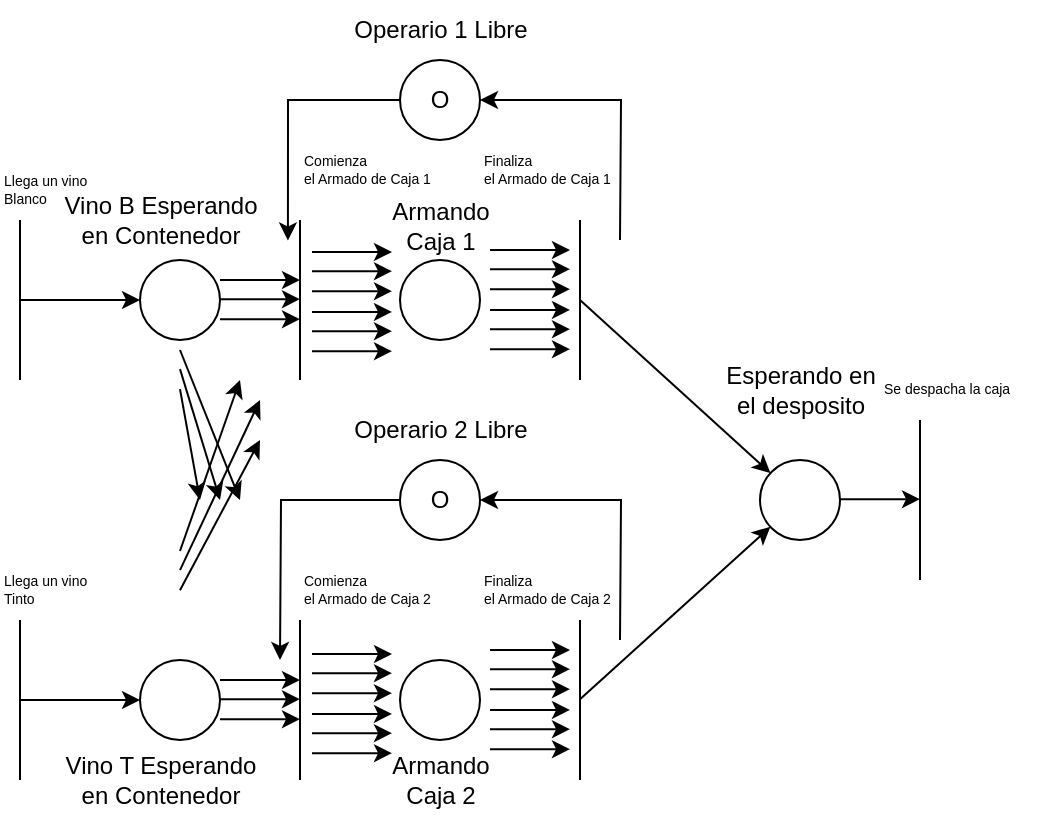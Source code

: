 <mxfile version="24.7.17">
  <diagram name="Página-1" id="cMCscixI19nPfR6um9P4">
    <mxGraphModel dx="1035" dy="626" grid="1" gridSize="10" guides="1" tooltips="1" connect="1" arrows="1" fold="1" page="1" pageScale="1" pageWidth="827" pageHeight="1169" math="0" shadow="0">
      <root>
        <mxCell id="0" />
        <mxCell id="1" parent="0" />
        <mxCell id="wLJ4JzAqykcAb_q9Na1e-1" value="" style="endArrow=none;html=1;rounded=0;" parent="1" edge="1">
          <mxGeometry width="50" height="50" relative="1" as="geometry">
            <mxPoint x="40" y="320" as="sourcePoint" />
            <mxPoint x="40" y="240" as="targetPoint" />
          </mxGeometry>
        </mxCell>
        <mxCell id="wLJ4JzAqykcAb_q9Na1e-2" value="" style="endArrow=classic;html=1;rounded=0;" parent="1" edge="1">
          <mxGeometry width="50" height="50" relative="1" as="geometry">
            <mxPoint x="40" y="280" as="sourcePoint" />
            <mxPoint x="100" y="280" as="targetPoint" />
          </mxGeometry>
        </mxCell>
        <mxCell id="wLJ4JzAqykcAb_q9Na1e-3" value="" style="ellipse;whiteSpace=wrap;html=1;aspect=fixed;" parent="1" vertex="1">
          <mxGeometry x="100" y="260" width="40" height="40" as="geometry" />
        </mxCell>
        <mxCell id="wLJ4JzAqykcAb_q9Na1e-4" value="" style="endArrow=none;html=1;rounded=0;" parent="1" edge="1">
          <mxGeometry width="50" height="50" relative="1" as="geometry">
            <mxPoint x="180" y="320" as="sourcePoint" />
            <mxPoint x="180" y="240" as="targetPoint" />
          </mxGeometry>
        </mxCell>
        <mxCell id="wLJ4JzAqykcAb_q9Na1e-6" value="" style="endArrow=classic;html=1;rounded=0;entryX=0;entryY=0.5;entryDx=0;entryDy=0;" parent="1" edge="1">
          <mxGeometry width="50" height="50" relative="1" as="geometry">
            <mxPoint x="140" y="279.58" as="sourcePoint" />
            <mxPoint x="180" y="279.58" as="targetPoint" />
          </mxGeometry>
        </mxCell>
        <mxCell id="wLJ4JzAqykcAb_q9Na1e-7" value="&lt;h5 style=&quot;font-size: 7px;&quot;&gt;&lt;span style=&quot;font-weight: normal;&quot;&gt;Llega un vino&lt;br&gt;Blanco&lt;/span&gt;&lt;/h5&gt;" style="text;html=1;align=left;verticalAlign=middle;resizable=0;points=[];autosize=1;strokeColor=none;fillColor=none;" parent="1" vertex="1">
          <mxGeometry x="30" y="200" width="70" height="50" as="geometry" />
        </mxCell>
        <mxCell id="wLJ4JzAqykcAb_q9Na1e-8" value="Vino B Esperando&lt;div&gt;en Contenedor&lt;/div&gt;" style="text;html=1;align=center;verticalAlign=middle;resizable=0;points=[];autosize=1;strokeColor=none;fillColor=none;" parent="1" vertex="1">
          <mxGeometry x="50" y="220" width="120" height="40" as="geometry" />
        </mxCell>
        <mxCell id="wLJ4JzAqykcAb_q9Na1e-9" value="" style="endArrow=classic;html=1;rounded=0;entryX=0;entryY=0.5;entryDx=0;entryDy=0;" parent="1" edge="1">
          <mxGeometry width="50" height="50" relative="1" as="geometry">
            <mxPoint x="140" y="289.58" as="sourcePoint" />
            <mxPoint x="180" y="289.58" as="targetPoint" />
          </mxGeometry>
        </mxCell>
        <mxCell id="wLJ4JzAqykcAb_q9Na1e-10" value="" style="endArrow=classic;html=1;rounded=0;entryX=0;entryY=0.5;entryDx=0;entryDy=0;" parent="1" edge="1">
          <mxGeometry width="50" height="50" relative="1" as="geometry">
            <mxPoint x="140" y="270" as="sourcePoint" />
            <mxPoint x="180" y="270" as="targetPoint" />
          </mxGeometry>
        </mxCell>
        <mxCell id="wLJ4JzAqykcAb_q9Na1e-11" value="" style="ellipse;whiteSpace=wrap;html=1;aspect=fixed;" parent="1" vertex="1">
          <mxGeometry x="230" y="260" width="40" height="40" as="geometry" />
        </mxCell>
        <mxCell id="wLJ4JzAqykcAb_q9Na1e-12" value="" style="endArrow=none;html=1;rounded=0;" parent="1" edge="1">
          <mxGeometry width="50" height="50" relative="1" as="geometry">
            <mxPoint x="320" y="320" as="sourcePoint" />
            <mxPoint x="320" y="240" as="targetPoint" />
          </mxGeometry>
        </mxCell>
        <mxCell id="wLJ4JzAqykcAb_q9Na1e-13" value="" style="endArrow=classic;html=1;rounded=0;" parent="1" target="wLJ4JzAqykcAb_q9Na1e-27" edge="1">
          <mxGeometry width="50" height="50" relative="1" as="geometry">
            <mxPoint x="320" y="280" as="sourcePoint" />
            <mxPoint x="380" y="280" as="targetPoint" />
          </mxGeometry>
        </mxCell>
        <mxCell id="wLJ4JzAqykcAb_q9Na1e-15" value="" style="endArrow=classic;html=1;rounded=0;entryX=0;entryY=0.5;entryDx=0;entryDy=0;" parent="1" edge="1">
          <mxGeometry width="50" height="50" relative="1" as="geometry">
            <mxPoint x="186" y="265.58" as="sourcePoint" />
            <mxPoint x="226" y="265.58" as="targetPoint" />
          </mxGeometry>
        </mxCell>
        <mxCell id="wLJ4JzAqykcAb_q9Na1e-16" value="" style="endArrow=classic;html=1;rounded=0;entryX=0;entryY=0.5;entryDx=0;entryDy=0;" parent="1" edge="1">
          <mxGeometry width="50" height="50" relative="1" as="geometry">
            <mxPoint x="186" y="275.58" as="sourcePoint" />
            <mxPoint x="226" y="275.58" as="targetPoint" />
          </mxGeometry>
        </mxCell>
        <mxCell id="wLJ4JzAqykcAb_q9Na1e-17" value="" style="endArrow=classic;html=1;rounded=0;entryX=0;entryY=0.5;entryDx=0;entryDy=0;" parent="1" edge="1">
          <mxGeometry width="50" height="50" relative="1" as="geometry">
            <mxPoint x="186" y="256" as="sourcePoint" />
            <mxPoint x="226" y="256" as="targetPoint" />
          </mxGeometry>
        </mxCell>
        <mxCell id="wLJ4JzAqykcAb_q9Na1e-20" style="edgeStyle=orthogonalEdgeStyle;rounded=0;orthogonalLoop=1;jettySize=auto;html=1;endArrow=none;endFill=0;startArrow=classic;startFill=1;" parent="1" source="wLJ4JzAqykcAb_q9Na1e-18" edge="1">
          <mxGeometry relative="1" as="geometry">
            <mxPoint x="340" y="250" as="targetPoint" />
          </mxGeometry>
        </mxCell>
        <mxCell id="wLJ4JzAqykcAb_q9Na1e-18" value="O" style="ellipse;whiteSpace=wrap;html=1;aspect=fixed;" parent="1" vertex="1">
          <mxGeometry x="230" y="160" width="40" height="40" as="geometry" />
        </mxCell>
        <mxCell id="wLJ4JzAqykcAb_q9Na1e-19" value="Operario 1 Libre" style="text;html=1;align=center;verticalAlign=middle;resizable=0;points=[];autosize=1;strokeColor=none;fillColor=none;" parent="1" vertex="1">
          <mxGeometry x="195" y="130" width="110" height="30" as="geometry" />
        </mxCell>
        <mxCell id="wLJ4JzAqykcAb_q9Na1e-21" style="edgeStyle=orthogonalEdgeStyle;rounded=0;orthogonalLoop=1;jettySize=auto;html=1;entryX=1.033;entryY=0.756;entryDx=0;entryDy=0;entryPerimeter=0;" parent="1" source="wLJ4JzAqykcAb_q9Na1e-18" target="wLJ4JzAqykcAb_q9Na1e-8" edge="1">
          <mxGeometry relative="1" as="geometry" />
        </mxCell>
        <mxCell id="wLJ4JzAqykcAb_q9Na1e-23" value="Armando&lt;div&gt;Caja 1&lt;/div&gt;" style="text;html=1;align=center;verticalAlign=middle;resizable=0;points=[];autosize=1;strokeColor=none;fillColor=none;" parent="1" vertex="1">
          <mxGeometry x="215" y="223" width="70" height="40" as="geometry" />
        </mxCell>
        <mxCell id="wLJ4JzAqykcAb_q9Na1e-24" value="&lt;h5 style=&quot;font-size: 7px;&quot;&gt;&lt;span style=&quot;font-weight: normal;&quot;&gt;Comienza&lt;br&gt;el Armado de Caja 1&lt;/span&gt;&lt;/h5&gt;" style="text;html=1;align=left;verticalAlign=middle;resizable=0;points=[];autosize=1;strokeColor=none;fillColor=none;" parent="1" vertex="1">
          <mxGeometry x="180" y="190" width="90" height="50" as="geometry" />
        </mxCell>
        <mxCell id="wLJ4JzAqykcAb_q9Na1e-25" value="&lt;h5 style=&quot;font-size: 7px;&quot;&gt;&lt;span style=&quot;font-weight: normal;&quot;&gt;Finaliza&lt;br&gt;el Armado de Caja 1&lt;/span&gt;&lt;/h5&gt;" style="text;html=1;align=left;verticalAlign=middle;resizable=0;points=[];autosize=1;strokeColor=none;fillColor=none;" parent="1" vertex="1">
          <mxGeometry x="270" y="190" width="90" height="50" as="geometry" />
        </mxCell>
        <mxCell id="wLJ4JzAqykcAb_q9Na1e-27" value="" style="ellipse;whiteSpace=wrap;html=1;aspect=fixed;" parent="1" vertex="1">
          <mxGeometry x="410" y="360" width="40" height="40" as="geometry" />
        </mxCell>
        <mxCell id="wLJ4JzAqykcAb_q9Na1e-28" value="" style="endArrow=none;html=1;rounded=0;" parent="1" edge="1">
          <mxGeometry width="50" height="50" relative="1" as="geometry">
            <mxPoint x="490" y="420" as="sourcePoint" />
            <mxPoint x="490" y="340" as="targetPoint" />
          </mxGeometry>
        </mxCell>
        <mxCell id="wLJ4JzAqykcAb_q9Na1e-30" value="" style="endArrow=classic;html=1;rounded=0;entryX=0;entryY=0.5;entryDx=0;entryDy=0;" parent="1" edge="1">
          <mxGeometry width="50" height="50" relative="1" as="geometry">
            <mxPoint x="450" y="379.58" as="sourcePoint" />
            <mxPoint x="490" y="379.58" as="targetPoint" />
          </mxGeometry>
        </mxCell>
        <mxCell id="wLJ4JzAqykcAb_q9Na1e-31" value="Esperando en&lt;div&gt;el desposito&lt;/div&gt;" style="text;html=1;align=center;verticalAlign=middle;resizable=0;points=[];autosize=1;strokeColor=none;fillColor=none;" parent="1" vertex="1">
          <mxGeometry x="380" y="305" width="100" height="40" as="geometry" />
        </mxCell>
        <mxCell id="wLJ4JzAqykcAb_q9Na1e-32" value="&lt;h5 style=&quot;font-size: 7px;&quot;&gt;&lt;span style=&quot;font-weight: 400;&quot;&gt;Se despacha la caja&lt;/span&gt;&lt;/h5&gt;" style="text;html=1;align=left;verticalAlign=middle;resizable=0;points=[];autosize=1;strokeColor=none;fillColor=none;" parent="1" vertex="1">
          <mxGeometry x="470" y="300" width="90" height="50" as="geometry" />
        </mxCell>
        <mxCell id="wLJ4JzAqykcAb_q9Na1e-33" value="" style="endArrow=none;html=1;rounded=0;" parent="1" edge="1">
          <mxGeometry width="50" height="50" relative="1" as="geometry">
            <mxPoint x="40" y="520" as="sourcePoint" />
            <mxPoint x="40" y="440" as="targetPoint" />
          </mxGeometry>
        </mxCell>
        <mxCell id="wLJ4JzAqykcAb_q9Na1e-34" value="" style="endArrow=classic;html=1;rounded=0;" parent="1" edge="1">
          <mxGeometry width="50" height="50" relative="1" as="geometry">
            <mxPoint x="40" y="480" as="sourcePoint" />
            <mxPoint x="100" y="480" as="targetPoint" />
          </mxGeometry>
        </mxCell>
        <mxCell id="wLJ4JzAqykcAb_q9Na1e-35" value="" style="ellipse;whiteSpace=wrap;html=1;aspect=fixed;" parent="1" vertex="1">
          <mxGeometry x="100" y="460" width="40" height="40" as="geometry" />
        </mxCell>
        <mxCell id="wLJ4JzAqykcAb_q9Na1e-36" value="" style="endArrow=none;html=1;rounded=0;" parent="1" edge="1">
          <mxGeometry width="50" height="50" relative="1" as="geometry">
            <mxPoint x="180" y="520" as="sourcePoint" />
            <mxPoint x="180" y="440" as="targetPoint" />
          </mxGeometry>
        </mxCell>
        <mxCell id="wLJ4JzAqykcAb_q9Na1e-37" value="" style="endArrow=classic;html=1;rounded=0;entryX=0;entryY=0.5;entryDx=0;entryDy=0;" parent="1" edge="1">
          <mxGeometry width="50" height="50" relative="1" as="geometry">
            <mxPoint x="140" y="479.58" as="sourcePoint" />
            <mxPoint x="180" y="479.58" as="targetPoint" />
          </mxGeometry>
        </mxCell>
        <mxCell id="wLJ4JzAqykcAb_q9Na1e-38" value="&lt;h5 style=&quot;font-size: 7px;&quot;&gt;&lt;span style=&quot;font-weight: normal;&quot;&gt;Llega un vino&lt;br&gt;Tinto&lt;/span&gt;&lt;/h5&gt;" style="text;html=1;align=left;verticalAlign=middle;resizable=0;points=[];autosize=1;strokeColor=none;fillColor=none;" parent="1" vertex="1">
          <mxGeometry x="30" y="400" width="70" height="50" as="geometry" />
        </mxCell>
        <mxCell id="wLJ4JzAqykcAb_q9Na1e-39" value="Vino T Esperando&lt;div&gt;en Contenedor&lt;/div&gt;" style="text;html=1;align=center;verticalAlign=middle;resizable=0;points=[];autosize=1;strokeColor=none;fillColor=none;" parent="1" vertex="1">
          <mxGeometry x="50" y="500" width="120" height="40" as="geometry" />
        </mxCell>
        <mxCell id="wLJ4JzAqykcAb_q9Na1e-40" value="" style="endArrow=classic;html=1;rounded=0;entryX=0;entryY=0.5;entryDx=0;entryDy=0;" parent="1" edge="1">
          <mxGeometry width="50" height="50" relative="1" as="geometry">
            <mxPoint x="140" y="489.58" as="sourcePoint" />
            <mxPoint x="180" y="489.58" as="targetPoint" />
          </mxGeometry>
        </mxCell>
        <mxCell id="wLJ4JzAqykcAb_q9Na1e-41" value="" style="endArrow=classic;html=1;rounded=0;" parent="1" edge="1">
          <mxGeometry width="50" height="50" relative="1" as="geometry">
            <mxPoint x="140" y="470" as="sourcePoint" />
            <mxPoint x="180" y="470" as="targetPoint" />
          </mxGeometry>
        </mxCell>
        <mxCell id="wLJ4JzAqykcAb_q9Na1e-42" value="" style="ellipse;whiteSpace=wrap;html=1;aspect=fixed;" parent="1" vertex="1">
          <mxGeometry x="230" y="460" width="40" height="40" as="geometry" />
        </mxCell>
        <mxCell id="wLJ4JzAqykcAb_q9Na1e-43" value="" style="endArrow=none;html=1;rounded=0;" parent="1" edge="1">
          <mxGeometry width="50" height="50" relative="1" as="geometry">
            <mxPoint x="320" y="520" as="sourcePoint" />
            <mxPoint x="320" y="440" as="targetPoint" />
          </mxGeometry>
        </mxCell>
        <mxCell id="wLJ4JzAqykcAb_q9Na1e-48" style="edgeStyle=orthogonalEdgeStyle;rounded=0;orthogonalLoop=1;jettySize=auto;html=1;endArrow=none;endFill=0;startArrow=classic;startFill=1;" parent="1" source="wLJ4JzAqykcAb_q9Na1e-49" edge="1">
          <mxGeometry relative="1" as="geometry">
            <mxPoint x="340" y="450" as="targetPoint" />
          </mxGeometry>
        </mxCell>
        <mxCell id="wLJ4JzAqykcAb_q9Na1e-49" value="O" style="ellipse;whiteSpace=wrap;html=1;aspect=fixed;" parent="1" vertex="1">
          <mxGeometry x="230" y="360" width="40" height="40" as="geometry" />
        </mxCell>
        <mxCell id="wLJ4JzAqykcAb_q9Na1e-50" value="Operario 2 Libre" style="text;html=1;align=center;verticalAlign=middle;resizable=0;points=[];autosize=1;strokeColor=none;fillColor=none;" parent="1" vertex="1">
          <mxGeometry x="195" y="330" width="110" height="30" as="geometry" />
        </mxCell>
        <mxCell id="wLJ4JzAqykcAb_q9Na1e-51" style="edgeStyle=orthogonalEdgeStyle;rounded=0;orthogonalLoop=1;jettySize=auto;html=1;" parent="1" source="wLJ4JzAqykcAb_q9Na1e-49" edge="1">
          <mxGeometry relative="1" as="geometry">
            <mxPoint x="170" y="460" as="targetPoint" />
          </mxGeometry>
        </mxCell>
        <mxCell id="wLJ4JzAqykcAb_q9Na1e-52" value="Armando&lt;div&gt;Caja 2&lt;/div&gt;" style="text;html=1;align=center;verticalAlign=middle;resizable=0;points=[];autosize=1;strokeColor=none;fillColor=none;" parent="1" vertex="1">
          <mxGeometry x="215" y="500" width="70" height="40" as="geometry" />
        </mxCell>
        <mxCell id="wLJ4JzAqykcAb_q9Na1e-53" value="&lt;h5 style=&quot;font-size: 7px;&quot;&gt;&lt;span style=&quot;font-weight: normal;&quot;&gt;Comienza&lt;br&gt;el Armado de Caja 2&lt;/span&gt;&lt;/h5&gt;" style="text;html=1;align=left;verticalAlign=middle;resizable=0;points=[];autosize=1;strokeColor=none;fillColor=none;" parent="1" vertex="1">
          <mxGeometry x="180" y="400" width="90" height="50" as="geometry" />
        </mxCell>
        <mxCell id="wLJ4JzAqykcAb_q9Na1e-54" value="&lt;h5 style=&quot;font-size: 7px;&quot;&gt;&lt;span style=&quot;font-weight: normal;&quot;&gt;Finaliza&lt;br&gt;el Armado de Caja 2&lt;/span&gt;&lt;/h5&gt;" style="text;html=1;align=left;verticalAlign=middle;resizable=0;points=[];autosize=1;strokeColor=none;fillColor=none;" parent="1" vertex="1">
          <mxGeometry x="270" y="400" width="90" height="50" as="geometry" />
        </mxCell>
        <mxCell id="wLJ4JzAqykcAb_q9Na1e-55" value="" style="endArrow=classic;html=1;rounded=0;" parent="1" edge="1">
          <mxGeometry width="50" height="50" relative="1" as="geometry">
            <mxPoint x="120" y="314.58" as="sourcePoint" />
            <mxPoint x="140" y="380" as="targetPoint" />
          </mxGeometry>
        </mxCell>
        <mxCell id="wLJ4JzAqykcAb_q9Na1e-56" value="" style="endArrow=classic;html=1;rounded=0;" parent="1" edge="1">
          <mxGeometry width="50" height="50" relative="1" as="geometry">
            <mxPoint x="120" y="324.58" as="sourcePoint" />
            <mxPoint x="130" y="380" as="targetPoint" />
          </mxGeometry>
        </mxCell>
        <mxCell id="wLJ4JzAqykcAb_q9Na1e-57" value="" style="endArrow=classic;html=1;rounded=0;" parent="1" edge="1">
          <mxGeometry width="50" height="50" relative="1" as="geometry">
            <mxPoint x="120" y="305" as="sourcePoint" />
            <mxPoint x="150" y="380" as="targetPoint" />
          </mxGeometry>
        </mxCell>
        <mxCell id="wLJ4JzAqykcAb_q9Na1e-58" value="" style="endArrow=classic;html=1;rounded=0;" parent="1" edge="1">
          <mxGeometry width="50" height="50" relative="1" as="geometry">
            <mxPoint x="120" y="415.08" as="sourcePoint" />
            <mxPoint x="160" y="330" as="targetPoint" />
          </mxGeometry>
        </mxCell>
        <mxCell id="wLJ4JzAqykcAb_q9Na1e-59" value="" style="endArrow=classic;html=1;rounded=0;" parent="1" edge="1">
          <mxGeometry width="50" height="50" relative="1" as="geometry">
            <mxPoint x="120" y="425.08" as="sourcePoint" />
            <mxPoint x="160" y="350" as="targetPoint" />
          </mxGeometry>
        </mxCell>
        <mxCell id="wLJ4JzAqykcAb_q9Na1e-60" value="" style="endArrow=classic;html=1;rounded=0;" parent="1" edge="1">
          <mxGeometry width="50" height="50" relative="1" as="geometry">
            <mxPoint x="120" y="405.5" as="sourcePoint" />
            <mxPoint x="150" y="320" as="targetPoint" />
          </mxGeometry>
        </mxCell>
        <mxCell id="wLJ4JzAqykcAb_q9Na1e-61" value="" style="endArrow=classic;html=1;rounded=0;" parent="1" target="wLJ4JzAqykcAb_q9Na1e-27" edge="1">
          <mxGeometry width="50" height="50" relative="1" as="geometry">
            <mxPoint x="320" y="479.66" as="sourcePoint" />
            <mxPoint x="360" y="479.66" as="targetPoint" />
          </mxGeometry>
        </mxCell>
        <mxCell id="--feYxdzkC56n0ldyZ8u-1" value="" style="endArrow=classic;html=1;rounded=0;entryX=0;entryY=0.5;entryDx=0;entryDy=0;" edge="1" parent="1">
          <mxGeometry width="50" height="50" relative="1" as="geometry">
            <mxPoint x="186" y="295.57" as="sourcePoint" />
            <mxPoint x="226" y="295.57" as="targetPoint" />
          </mxGeometry>
        </mxCell>
        <mxCell id="--feYxdzkC56n0ldyZ8u-2" value="" style="endArrow=classic;html=1;rounded=0;entryX=0;entryY=0.5;entryDx=0;entryDy=0;" edge="1" parent="1">
          <mxGeometry width="50" height="50" relative="1" as="geometry">
            <mxPoint x="186" y="305.57" as="sourcePoint" />
            <mxPoint x="226" y="305.57" as="targetPoint" />
          </mxGeometry>
        </mxCell>
        <mxCell id="--feYxdzkC56n0ldyZ8u-3" value="" style="endArrow=classic;html=1;rounded=0;entryX=0;entryY=0.5;entryDx=0;entryDy=0;" edge="1" parent="1">
          <mxGeometry width="50" height="50" relative="1" as="geometry">
            <mxPoint x="186" y="285.99" as="sourcePoint" />
            <mxPoint x="226" y="285.99" as="targetPoint" />
          </mxGeometry>
        </mxCell>
        <mxCell id="--feYxdzkC56n0ldyZ8u-4" value="" style="endArrow=classic;html=1;rounded=0;entryX=0;entryY=0.5;entryDx=0;entryDy=0;" edge="1" parent="1">
          <mxGeometry width="50" height="50" relative="1" as="geometry">
            <mxPoint x="275" y="264.58" as="sourcePoint" />
            <mxPoint x="315" y="264.58" as="targetPoint" />
          </mxGeometry>
        </mxCell>
        <mxCell id="--feYxdzkC56n0ldyZ8u-5" value="" style="endArrow=classic;html=1;rounded=0;entryX=0;entryY=0.5;entryDx=0;entryDy=0;" edge="1" parent="1">
          <mxGeometry width="50" height="50" relative="1" as="geometry">
            <mxPoint x="275" y="274.58" as="sourcePoint" />
            <mxPoint x="315" y="274.58" as="targetPoint" />
          </mxGeometry>
        </mxCell>
        <mxCell id="--feYxdzkC56n0ldyZ8u-6" value="" style="endArrow=classic;html=1;rounded=0;entryX=0;entryY=0.5;entryDx=0;entryDy=0;" edge="1" parent="1">
          <mxGeometry width="50" height="50" relative="1" as="geometry">
            <mxPoint x="275" y="255" as="sourcePoint" />
            <mxPoint x="315" y="255" as="targetPoint" />
          </mxGeometry>
        </mxCell>
        <mxCell id="--feYxdzkC56n0ldyZ8u-7" value="" style="endArrow=classic;html=1;rounded=0;entryX=0;entryY=0.5;entryDx=0;entryDy=0;" edge="1" parent="1">
          <mxGeometry width="50" height="50" relative="1" as="geometry">
            <mxPoint x="275" y="294.57" as="sourcePoint" />
            <mxPoint x="315" y="294.57" as="targetPoint" />
          </mxGeometry>
        </mxCell>
        <mxCell id="--feYxdzkC56n0ldyZ8u-8" value="" style="endArrow=classic;html=1;rounded=0;entryX=0;entryY=0.5;entryDx=0;entryDy=0;" edge="1" parent="1">
          <mxGeometry width="50" height="50" relative="1" as="geometry">
            <mxPoint x="275" y="304.57" as="sourcePoint" />
            <mxPoint x="315" y="304.57" as="targetPoint" />
          </mxGeometry>
        </mxCell>
        <mxCell id="--feYxdzkC56n0ldyZ8u-9" value="" style="endArrow=classic;html=1;rounded=0;entryX=0;entryY=0.5;entryDx=0;entryDy=0;" edge="1" parent="1">
          <mxGeometry width="50" height="50" relative="1" as="geometry">
            <mxPoint x="275" y="284.99" as="sourcePoint" />
            <mxPoint x="315" y="284.99" as="targetPoint" />
          </mxGeometry>
        </mxCell>
        <mxCell id="--feYxdzkC56n0ldyZ8u-10" value="" style="endArrow=classic;html=1;rounded=0;entryX=0;entryY=0.5;entryDx=0;entryDy=0;" edge="1" parent="1">
          <mxGeometry width="50" height="50" relative="1" as="geometry">
            <mxPoint x="186" y="466.58" as="sourcePoint" />
            <mxPoint x="226" y="466.58" as="targetPoint" />
          </mxGeometry>
        </mxCell>
        <mxCell id="--feYxdzkC56n0ldyZ8u-11" value="" style="endArrow=classic;html=1;rounded=0;entryX=0;entryY=0.5;entryDx=0;entryDy=0;" edge="1" parent="1">
          <mxGeometry width="50" height="50" relative="1" as="geometry">
            <mxPoint x="186" y="476.58" as="sourcePoint" />
            <mxPoint x="226" y="476.58" as="targetPoint" />
          </mxGeometry>
        </mxCell>
        <mxCell id="--feYxdzkC56n0ldyZ8u-12" value="" style="endArrow=classic;html=1;rounded=0;entryX=0;entryY=0.5;entryDx=0;entryDy=0;" edge="1" parent="1">
          <mxGeometry width="50" height="50" relative="1" as="geometry">
            <mxPoint x="186" y="457" as="sourcePoint" />
            <mxPoint x="226" y="457" as="targetPoint" />
          </mxGeometry>
        </mxCell>
        <mxCell id="--feYxdzkC56n0ldyZ8u-13" value="" style="endArrow=classic;html=1;rounded=0;entryX=0;entryY=0.5;entryDx=0;entryDy=0;" edge="1" parent="1">
          <mxGeometry width="50" height="50" relative="1" as="geometry">
            <mxPoint x="186" y="496.57" as="sourcePoint" />
            <mxPoint x="226" y="496.57" as="targetPoint" />
          </mxGeometry>
        </mxCell>
        <mxCell id="--feYxdzkC56n0ldyZ8u-14" value="" style="endArrow=classic;html=1;rounded=0;entryX=0;entryY=0.5;entryDx=0;entryDy=0;" edge="1" parent="1">
          <mxGeometry width="50" height="50" relative="1" as="geometry">
            <mxPoint x="186" y="506.57" as="sourcePoint" />
            <mxPoint x="226" y="506.57" as="targetPoint" />
          </mxGeometry>
        </mxCell>
        <mxCell id="--feYxdzkC56n0ldyZ8u-15" value="" style="endArrow=classic;html=1;rounded=0;entryX=0;entryY=0.5;entryDx=0;entryDy=0;" edge="1" parent="1">
          <mxGeometry width="50" height="50" relative="1" as="geometry">
            <mxPoint x="186" y="486.99" as="sourcePoint" />
            <mxPoint x="226" y="486.99" as="targetPoint" />
          </mxGeometry>
        </mxCell>
        <mxCell id="--feYxdzkC56n0ldyZ8u-16" value="" style="endArrow=classic;html=1;rounded=0;entryX=0;entryY=0.5;entryDx=0;entryDy=0;" edge="1" parent="1">
          <mxGeometry width="50" height="50" relative="1" as="geometry">
            <mxPoint x="275" y="464.58" as="sourcePoint" />
            <mxPoint x="315" y="464.58" as="targetPoint" />
          </mxGeometry>
        </mxCell>
        <mxCell id="--feYxdzkC56n0ldyZ8u-17" value="" style="endArrow=classic;html=1;rounded=0;entryX=0;entryY=0.5;entryDx=0;entryDy=0;" edge="1" parent="1">
          <mxGeometry width="50" height="50" relative="1" as="geometry">
            <mxPoint x="275" y="474.58" as="sourcePoint" />
            <mxPoint x="315" y="474.58" as="targetPoint" />
          </mxGeometry>
        </mxCell>
        <mxCell id="--feYxdzkC56n0ldyZ8u-18" value="" style="endArrow=classic;html=1;rounded=0;entryX=0;entryY=0.5;entryDx=0;entryDy=0;" edge="1" parent="1">
          <mxGeometry width="50" height="50" relative="1" as="geometry">
            <mxPoint x="275" y="455" as="sourcePoint" />
            <mxPoint x="315" y="455" as="targetPoint" />
          </mxGeometry>
        </mxCell>
        <mxCell id="--feYxdzkC56n0ldyZ8u-19" value="" style="endArrow=classic;html=1;rounded=0;entryX=0;entryY=0.5;entryDx=0;entryDy=0;" edge="1" parent="1">
          <mxGeometry width="50" height="50" relative="1" as="geometry">
            <mxPoint x="275" y="494.57" as="sourcePoint" />
            <mxPoint x="315" y="494.57" as="targetPoint" />
          </mxGeometry>
        </mxCell>
        <mxCell id="--feYxdzkC56n0ldyZ8u-20" value="" style="endArrow=classic;html=1;rounded=0;entryX=0;entryY=0.5;entryDx=0;entryDy=0;" edge="1" parent="1">
          <mxGeometry width="50" height="50" relative="1" as="geometry">
            <mxPoint x="275" y="504.57" as="sourcePoint" />
            <mxPoint x="315" y="504.57" as="targetPoint" />
          </mxGeometry>
        </mxCell>
        <mxCell id="--feYxdzkC56n0ldyZ8u-21" value="" style="endArrow=classic;html=1;rounded=0;entryX=0;entryY=0.5;entryDx=0;entryDy=0;" edge="1" parent="1">
          <mxGeometry width="50" height="50" relative="1" as="geometry">
            <mxPoint x="275" y="484.99" as="sourcePoint" />
            <mxPoint x="315" y="484.99" as="targetPoint" />
          </mxGeometry>
        </mxCell>
      </root>
    </mxGraphModel>
  </diagram>
</mxfile>
